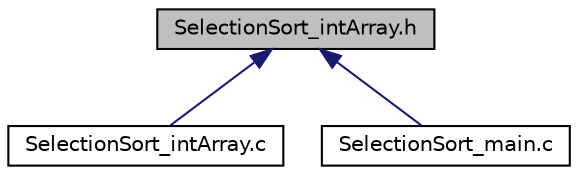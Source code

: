 digraph "SelectionSort_intArray.h"
{
  edge [fontname="Helvetica",fontsize="10",labelfontname="Helvetica",labelfontsize="10"];
  node [fontname="Helvetica",fontsize="10",shape=record];
  Node1 [label="SelectionSort_intArray.h",height=0.2,width=0.4,color="black", fillcolor="grey75", style="filled", fontcolor="black"];
  Node1 -> Node2 [dir="back",color="midnightblue",fontsize="10",style="solid",fontname="Helvetica"];
  Node2 [label="SelectionSort_intArray.c",height=0.2,width=0.4,color="black", fillcolor="white", style="filled",URL="$SelectionSort__intArray_8c.html"];
  Node1 -> Node3 [dir="back",color="midnightblue",fontsize="10",style="solid",fontname="Helvetica"];
  Node3 [label="SelectionSort_main.c",height=0.2,width=0.4,color="black", fillcolor="white", style="filled",URL="$SelectionSort__main_8c.html"];
}
